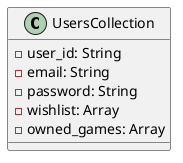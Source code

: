 @startuml Users Collection
class UsersCollection {
  - user_id: String
  - email: String
  - password: String
  - wishlist: Array
  - owned_games: Array
}
@enduml
